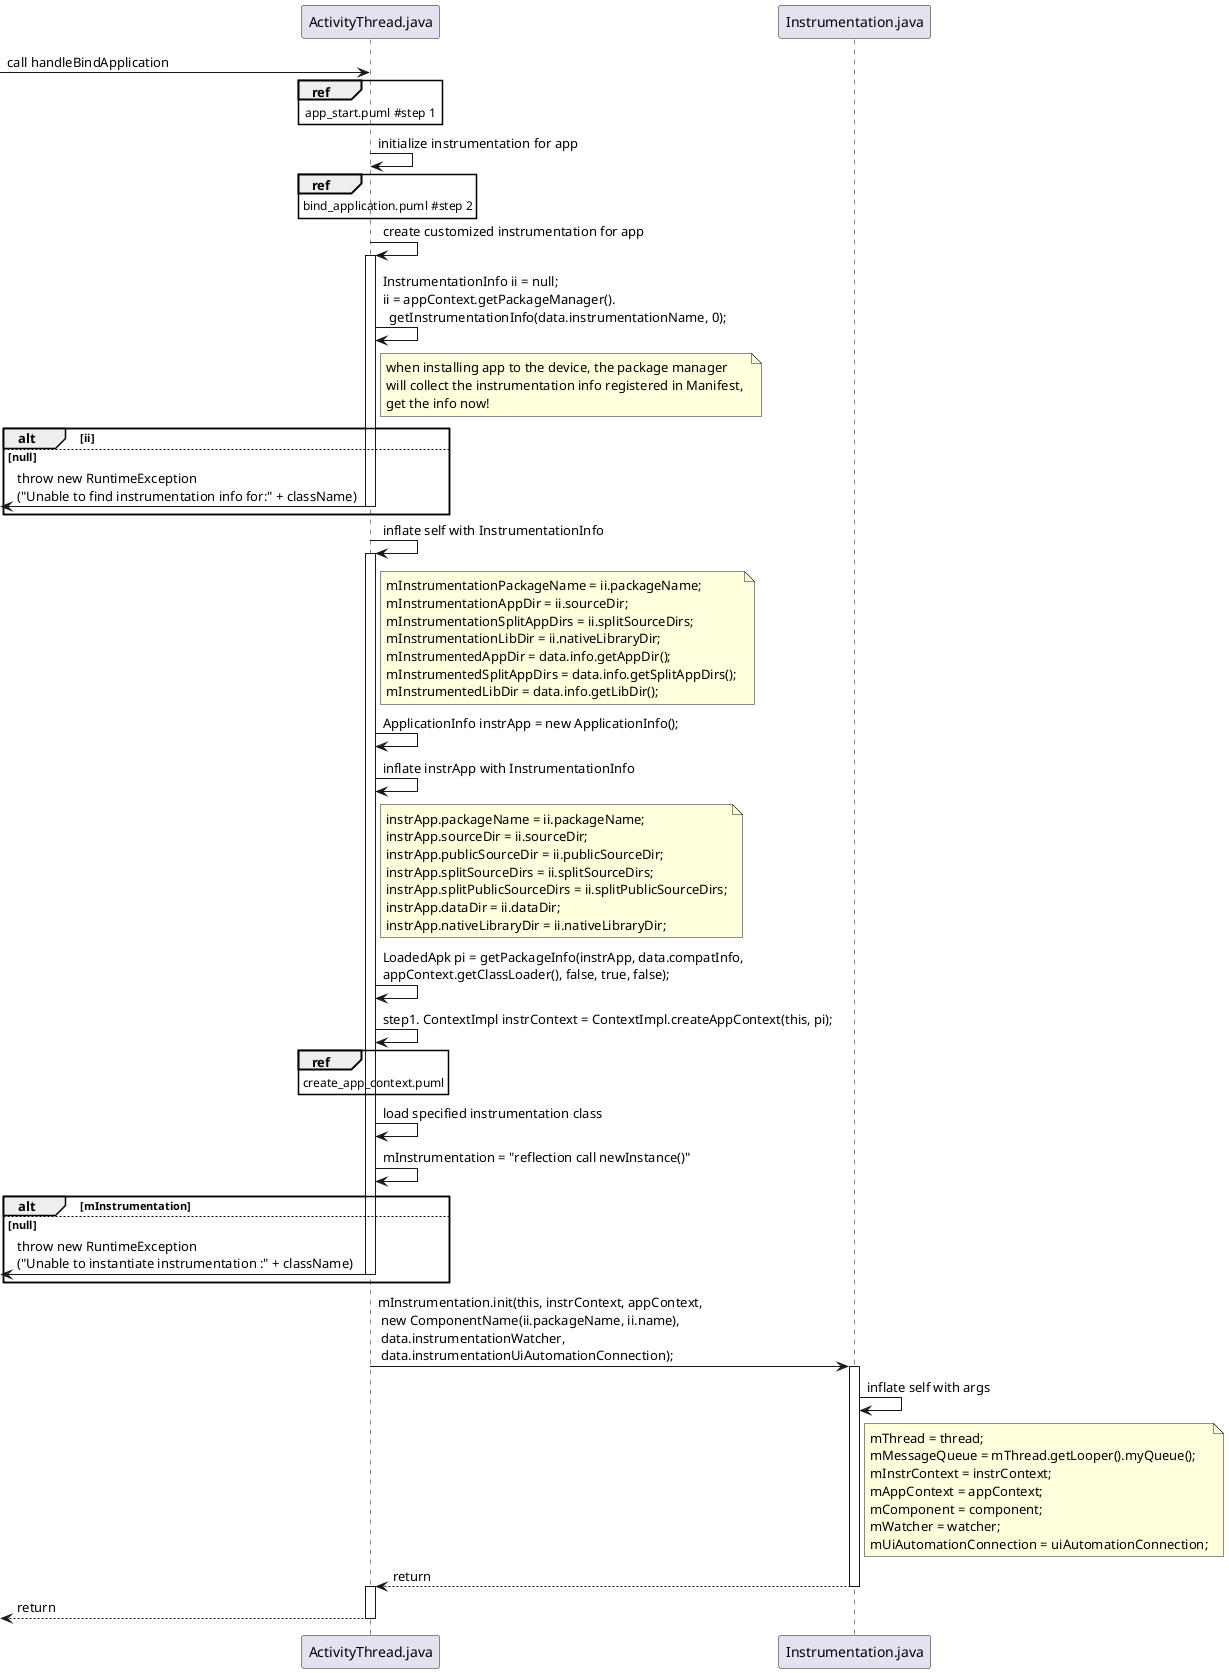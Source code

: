 @startuml
participant ActivityThread as "ActivityThread.java"

participant Instrumentation as "Instrumentation.java"

-> ActivityThread : call handleBindApplication



ref over ActivityThread : app_start.puml #step 1

ActivityThread -> ActivityThread : initialize instrumentation for app
ref over ActivityThread : bind_application.puml #step 2

ActivityThread -> ActivityThread : create customized instrumentation for app
activate ActivityThread



ActivityThread -> ActivityThread : InstrumentationInfo ii = null;\
\nii = appContext.getPackageManager().\
\n  getInstrumentationInfo(data.instrumentationName, 0);

note right of ActivityThread : when installing app to the device, the package manager\
 \nwill collect the instrumentation info registered in Manifest,\
 \nget the info now!

alt ii
else null
<- ActivityThread : throw new RuntimeException\
\n("Unable to find instrumentation info for:" + className)
deactivate ActivityThread
end

ActivityThread -> ActivityThread : inflate self with InstrumentationInfo

activate ActivityThread
note right of ActivityThread : mInstrumentationPackageName = ii.packageName;\
 \nmInstrumentationAppDir = ii.sourceDir;\
 \nmInstrumentationSplitAppDirs = ii.splitSourceDirs;\
 \nmInstrumentationLibDir = ii.nativeLibraryDir;\
 \nmInstrumentedAppDir = data.info.getAppDir();\
 \nmInstrumentedSplitAppDirs = data.info.getSplitAppDirs();\
 \nmInstrumentedLibDir = data.info.getLibDir();

ActivityThread -> ActivityThread : ApplicationInfo instrApp = new ApplicationInfo();

ActivityThread -> ActivityThread : inflate instrApp with InstrumentationInfo

note right of ActivityThread : instrApp.packageName = ii.packageName;\
\ninstrApp.sourceDir = ii.sourceDir;\
\ninstrApp.publicSourceDir = ii.publicSourceDir;\
\ninstrApp.splitSourceDirs = ii.splitSourceDirs;\
\ninstrApp.splitPublicSourceDirs = ii.splitPublicSourceDirs;\
\ninstrApp.dataDir = ii.dataDir;\
\ninstrApp.nativeLibraryDir = ii.nativeLibraryDir;

ActivityThread -> ActivityThread : LoadedApk pi = getPackageInfo(instrApp, data.compatInfo,\
\nappContext.getClassLoader(), false, true, false);

ActivityThread -> ActivityThread : step1. ContextImpl instrContext = ContextImpl.createAppContext(this, pi);

ref over ActivityThread : create_app_context.puml

ActivityThread -> ActivityThread : load specified instrumentation class

ActivityThread -> ActivityThread : mInstrumentation = "reflection call newInstance()"

alt mInstrumentation
else null
<- ActivityThread : throw new RuntimeException\
\n("Unable to instantiate instrumentation :" + className)
deactivate ActivityThread
end


ActivityThread -> Instrumentation : mInstrumentation.init(this, instrContext, appContext,\
\n new ComponentName(ii.packageName, ii.name),\
\n data.instrumentationWatcher,\
\n data.instrumentationUiAutomationConnection);\

deactivate ActivityThread

activate Instrumentation

Instrumentation -> Instrumentation : inflate self with args

note right of Instrumentation : mThread = thread;\
\nmMessageQueue = mThread.getLooper().myQueue();\
\nmInstrContext = instrContext;\
\nmAppContext = appContext;\
\nmComponent = component;\
\nmWatcher = watcher;\
\nmUiAutomationConnection = uiAutomationConnection;

Instrumentation --> ActivityThread : return
deactivate Instrumentation
activate ActivityThread

<-- ActivityThread : return
deactivate ActivityThread

@enduml